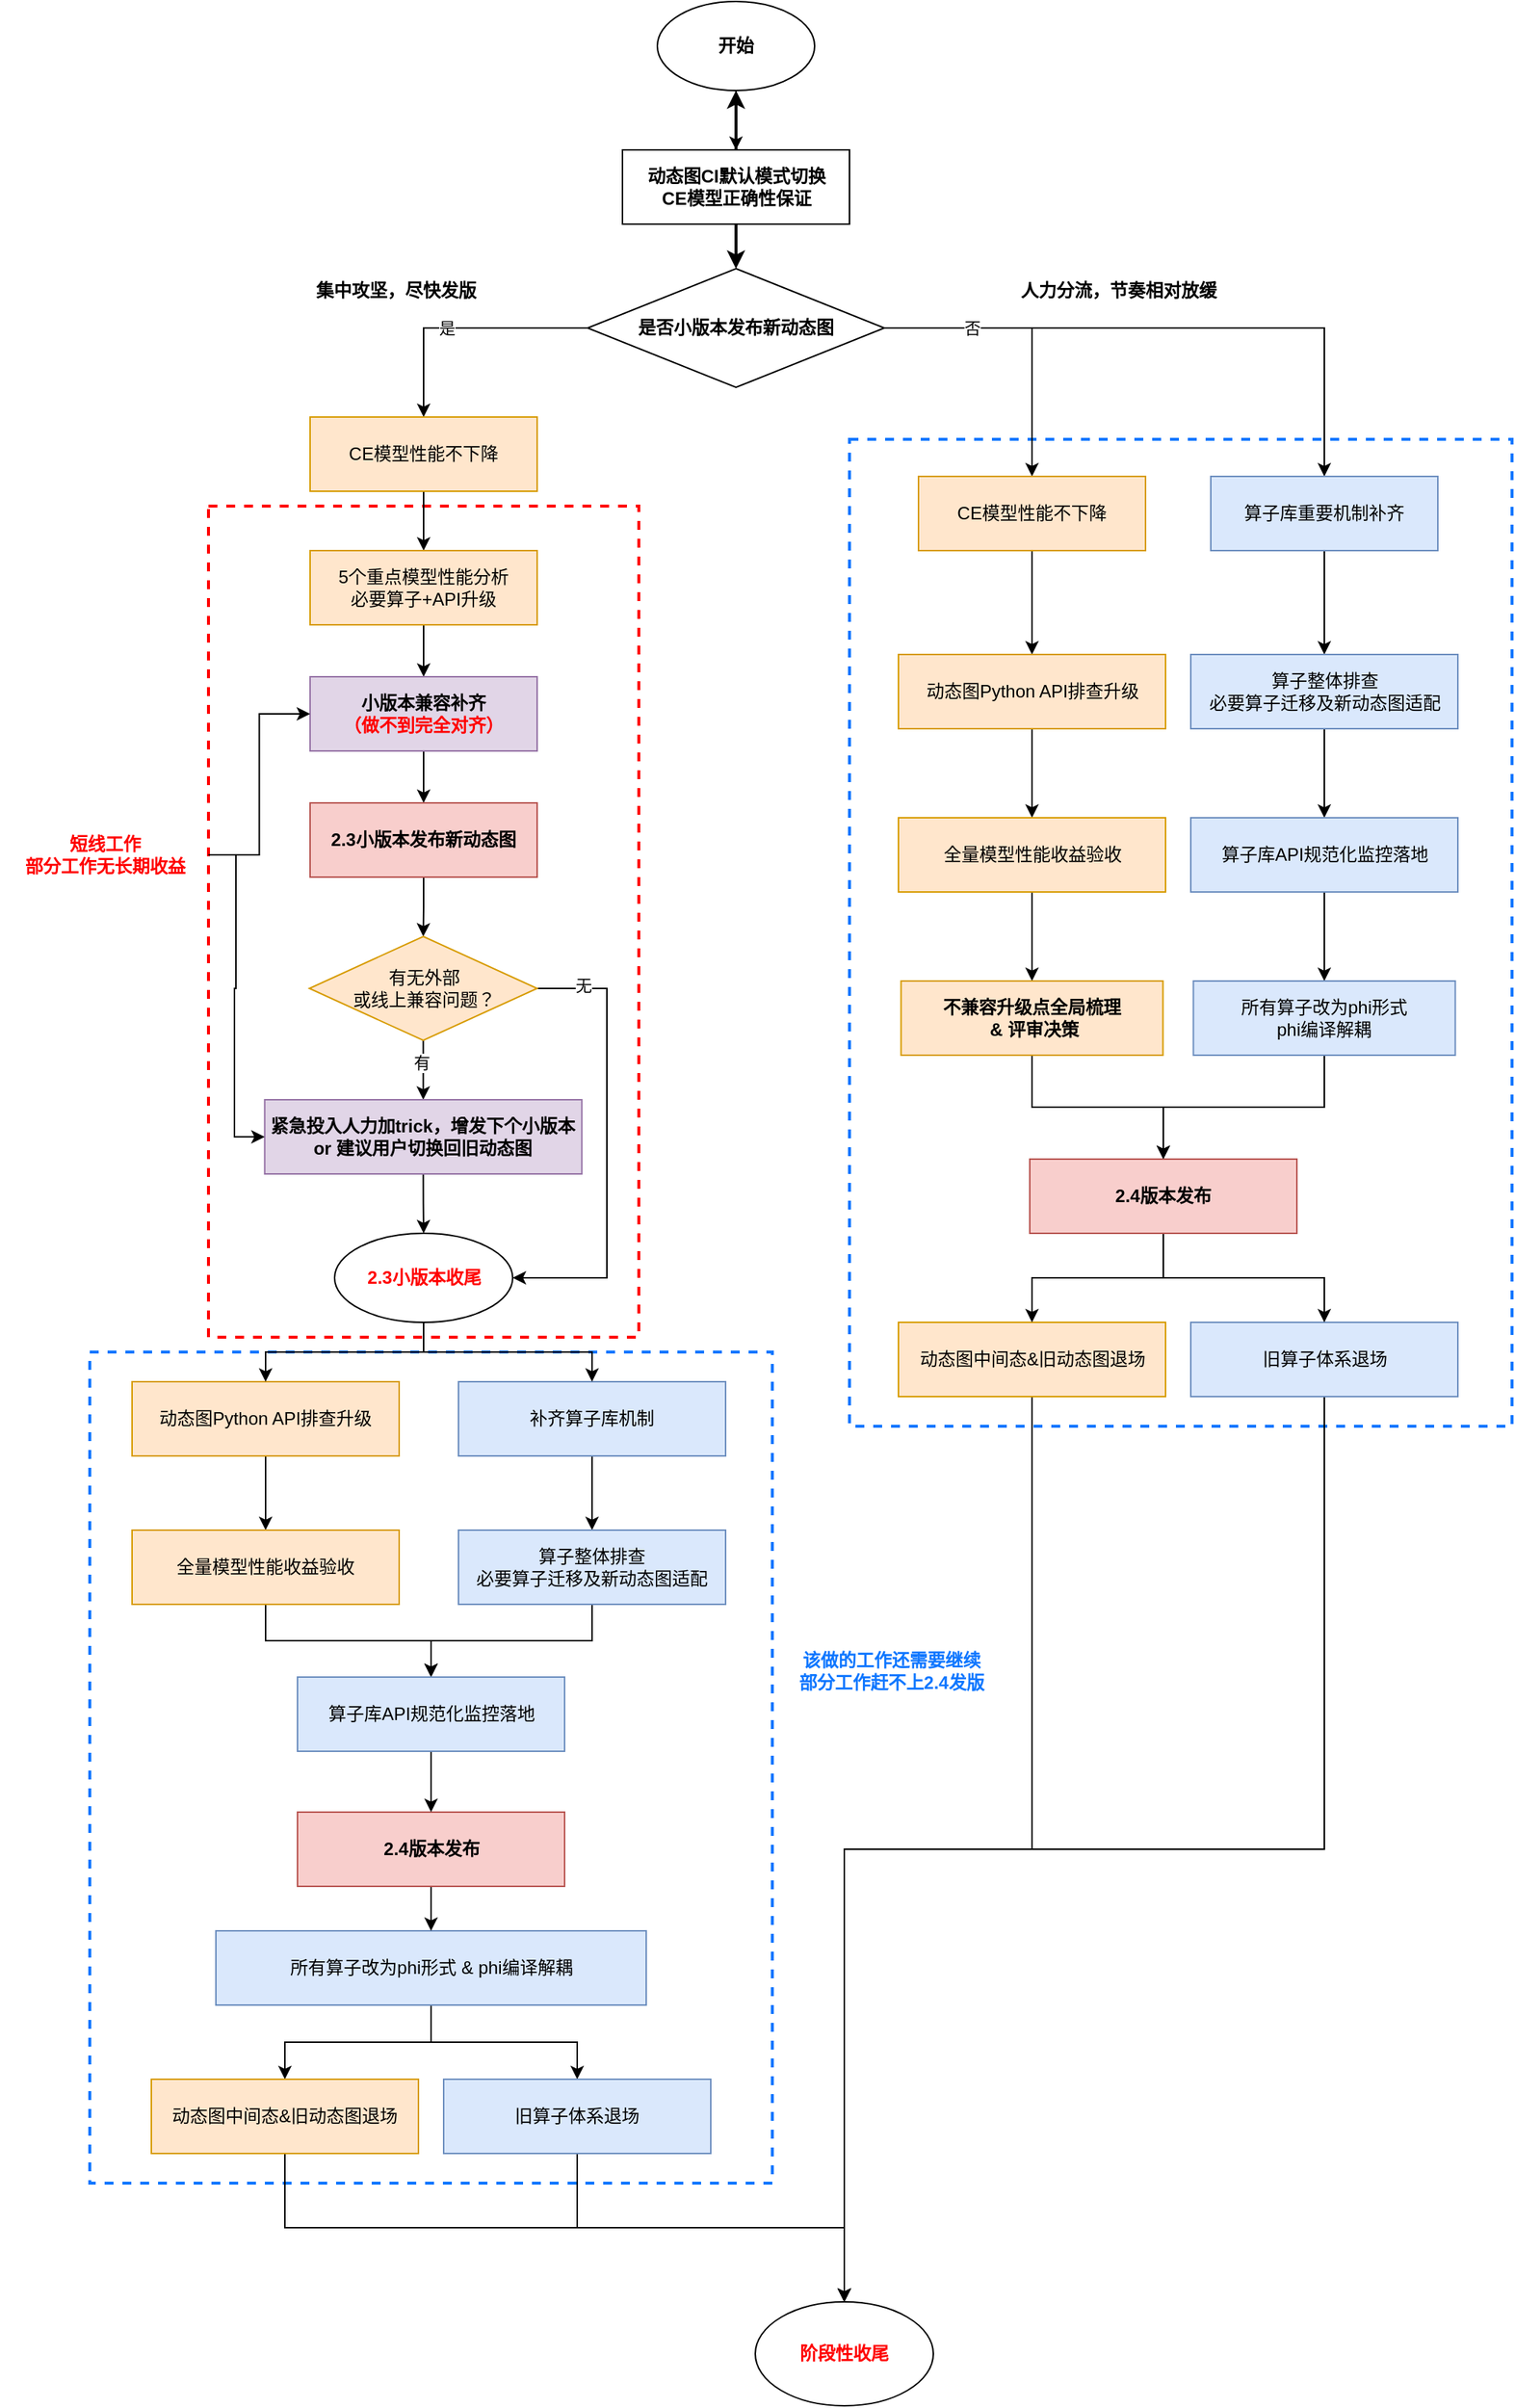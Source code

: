 <mxfile version="18.0.2" type="github">
  <diagram id="AkEbU5Lf4pVV4BZRs5vu" name="Page-1">
    <mxGraphModel dx="1940" dy="721" grid="1" gridSize="10" guides="1" tooltips="1" connect="1" arrows="1" fold="1" page="1" pageScale="1" pageWidth="827" pageHeight="1169" math="0" shadow="0">
      <root>
        <mxCell id="0" />
        <mxCell id="1" parent="0" />
        <mxCell id="nK6vygtbl7YxW8PINwqs-78" value="" style="rounded=0;whiteSpace=wrap;html=1;fontColor=#FF0000;fillColor=none;dashed=1;strokeColor=#0F77FF;strokeWidth=2;" vertex="1" parent="1">
          <mxGeometry x="-28.5" y="990" width="460" height="560" as="geometry" />
        </mxCell>
        <mxCell id="nK6vygtbl7YxW8PINwqs-79" value="" style="rounded=0;whiteSpace=wrap;html=1;fontColor=#FF0000;fillColor=none;dashed=1;strokeColor=#0F77FF;strokeWidth=2;" vertex="1" parent="1">
          <mxGeometry x="483.5" y="375" width="446.5" height="665" as="geometry" />
        </mxCell>
        <mxCell id="nK6vygtbl7YxW8PINwqs-41" value="" style="rounded=0;whiteSpace=wrap;html=1;fontColor=#FF0000;fillColor=none;dashed=1;strokeColor=#FF0000;strokeWidth=2;" vertex="1" parent="1">
          <mxGeometry x="51.5" y="420" width="290" height="560" as="geometry" />
        </mxCell>
        <mxCell id="nK6vygtbl7YxW8PINwqs-4" style="edgeStyle=orthogonalEdgeStyle;rounded=0;orthogonalLoop=1;jettySize=auto;html=1;exitX=0.5;exitY=1;exitDx=0;exitDy=0;entryX=0.5;entryY=0;entryDx=0;entryDy=0;" edge="1" parent="1" source="nK6vygtbl7YxW8PINwqs-1" target="nK6vygtbl7YxW8PINwqs-2">
          <mxGeometry relative="1" as="geometry" />
        </mxCell>
        <mxCell id="nK6vygtbl7YxW8PINwqs-1" value="开始" style="ellipse;whiteSpace=wrap;html=1;fontStyle=1" vertex="1" parent="1">
          <mxGeometry x="354" y="80" width="106" height="60" as="geometry" />
        </mxCell>
        <mxCell id="nK6vygtbl7YxW8PINwqs-5" style="edgeStyle=orthogonalEdgeStyle;rounded=0;orthogonalLoop=1;jettySize=auto;html=1;exitX=0.5;exitY=1;exitDx=0;exitDy=0;entryX=0.5;entryY=0;entryDx=0;entryDy=0;strokeWidth=2;" edge="1" parent="1" source="nK6vygtbl7YxW8PINwqs-2" target="nK6vygtbl7YxW8PINwqs-3">
          <mxGeometry relative="1" as="geometry" />
        </mxCell>
        <mxCell id="nK6vygtbl7YxW8PINwqs-82" value="" style="edgeStyle=orthogonalEdgeStyle;rounded=0;orthogonalLoop=1;jettySize=auto;html=1;fontColor=#CC99FF;strokeWidth=2;" edge="1" parent="1" source="nK6vygtbl7YxW8PINwqs-2" target="nK6vygtbl7YxW8PINwqs-1">
          <mxGeometry relative="1" as="geometry" />
        </mxCell>
        <mxCell id="nK6vygtbl7YxW8PINwqs-2" value="动态图CI默认模式切换&lt;br&gt;CE模型正确性保证" style="rounded=0;whiteSpace=wrap;html=1;fontStyle=1" vertex="1" parent="1">
          <mxGeometry x="330.5" y="180" width="153" height="50" as="geometry" />
        </mxCell>
        <mxCell id="nK6vygtbl7YxW8PINwqs-15" style="edgeStyle=orthogonalEdgeStyle;rounded=0;orthogonalLoop=1;jettySize=auto;html=1;exitX=0;exitY=0.5;exitDx=0;exitDy=0;fontColor=#FF0000;" edge="1" parent="1" source="nK6vygtbl7YxW8PINwqs-3" target="nK6vygtbl7YxW8PINwqs-8">
          <mxGeometry relative="1" as="geometry" />
        </mxCell>
        <mxCell id="nK6vygtbl7YxW8PINwqs-83" value="&lt;font color=&quot;#000000&quot;&gt;是&lt;/font&gt;" style="edgeLabel;html=1;align=center;verticalAlign=middle;resizable=0;points=[];fontColor=#CC99FF;" vertex="1" connectable="0" parent="nK6vygtbl7YxW8PINwqs-15">
          <mxGeometry x="0.117" relative="1" as="geometry">
            <mxPoint as="offset" />
          </mxGeometry>
        </mxCell>
        <mxCell id="nK6vygtbl7YxW8PINwqs-16" style="edgeStyle=orthogonalEdgeStyle;rounded=0;orthogonalLoop=1;jettySize=auto;html=1;exitX=1;exitY=0.5;exitDx=0;exitDy=0;fontColor=#FF0000;" edge="1" parent="1" source="nK6vygtbl7YxW8PINwqs-3" target="nK6vygtbl7YxW8PINwqs-6">
          <mxGeometry relative="1" as="geometry" />
        </mxCell>
        <mxCell id="nK6vygtbl7YxW8PINwqs-17" style="edgeStyle=orthogonalEdgeStyle;rounded=0;orthogonalLoop=1;jettySize=auto;html=1;exitX=1;exitY=0.5;exitDx=0;exitDy=0;fontColor=#FF0000;" edge="1" parent="1" source="nK6vygtbl7YxW8PINwqs-3" target="nK6vygtbl7YxW8PINwqs-7">
          <mxGeometry relative="1" as="geometry" />
        </mxCell>
        <mxCell id="nK6vygtbl7YxW8PINwqs-84" value="否" style="edgeLabel;html=1;align=center;verticalAlign=middle;resizable=0;points=[];fontColor=#000000;" vertex="1" connectable="0" parent="nK6vygtbl7YxW8PINwqs-17">
          <mxGeometry x="-0.703" relative="1" as="geometry">
            <mxPoint as="offset" />
          </mxGeometry>
        </mxCell>
        <mxCell id="nK6vygtbl7YxW8PINwqs-3" value="是否小版本发布新动态图" style="rhombus;whiteSpace=wrap;html=1;fontStyle=1" vertex="1" parent="1">
          <mxGeometry x="307" y="260" width="200" height="80" as="geometry" />
        </mxCell>
        <mxCell id="nK6vygtbl7YxW8PINwqs-61" style="edgeStyle=orthogonalEdgeStyle;rounded=0;orthogonalLoop=1;jettySize=auto;html=1;exitX=0.5;exitY=1;exitDx=0;exitDy=0;fontColor=#FF0000;" edge="1" parent="1" source="nK6vygtbl7YxW8PINwqs-6" target="nK6vygtbl7YxW8PINwqs-28">
          <mxGeometry relative="1" as="geometry" />
        </mxCell>
        <mxCell id="nK6vygtbl7YxW8PINwqs-6" value="CE模型性能不下降" style="rounded=0;whiteSpace=wrap;html=1;fillColor=#ffe6cc;strokeColor=#d79b00;" vertex="1" parent="1">
          <mxGeometry x="530" y="400" width="153" height="50" as="geometry" />
        </mxCell>
        <mxCell id="nK6vygtbl7YxW8PINwqs-62" style="edgeStyle=orthogonalEdgeStyle;rounded=0;orthogonalLoop=1;jettySize=auto;html=1;exitX=0.5;exitY=1;exitDx=0;exitDy=0;fontColor=#FF0000;" edge="1" parent="1" source="nK6vygtbl7YxW8PINwqs-7" target="nK6vygtbl7YxW8PINwqs-26">
          <mxGeometry relative="1" as="geometry" />
        </mxCell>
        <mxCell id="nK6vygtbl7YxW8PINwqs-7" value="算子库重要机制补齐" style="rounded=0;whiteSpace=wrap;html=1;fillColor=#dae8fc;strokeColor=#6c8ebf;" vertex="1" parent="1">
          <mxGeometry x="727" y="400" width="153" height="50" as="geometry" />
        </mxCell>
        <mxCell id="nK6vygtbl7YxW8PINwqs-18" style="edgeStyle=orthogonalEdgeStyle;rounded=0;orthogonalLoop=1;jettySize=auto;html=1;exitX=0.5;exitY=1;exitDx=0;exitDy=0;entryX=0.5;entryY=0;entryDx=0;entryDy=0;fontColor=#FF0000;" edge="1" parent="1" source="nK6vygtbl7YxW8PINwqs-8" target="nK6vygtbl7YxW8PINwqs-11">
          <mxGeometry relative="1" as="geometry" />
        </mxCell>
        <mxCell id="nK6vygtbl7YxW8PINwqs-8" value="CE模型性能不下降" style="rounded=0;whiteSpace=wrap;html=1;fillColor=#ffe6cc;strokeColor=#d79b00;" vertex="1" parent="1">
          <mxGeometry x="120" y="360" width="153" height="50" as="geometry" />
        </mxCell>
        <mxCell id="nK6vygtbl7YxW8PINwqs-19" style="edgeStyle=orthogonalEdgeStyle;rounded=0;orthogonalLoop=1;jettySize=auto;html=1;exitX=0.5;exitY=1;exitDx=0;exitDy=0;fontColor=#FF0000;" edge="1" parent="1" source="nK6vygtbl7YxW8PINwqs-11" target="nK6vygtbl7YxW8PINwqs-12">
          <mxGeometry relative="1" as="geometry" />
        </mxCell>
        <mxCell id="nK6vygtbl7YxW8PINwqs-11" value="5个重点模型性能分析&lt;br&gt;必要算子+API升级" style="rounded=0;whiteSpace=wrap;html=1;fillColor=#ffe6cc;strokeColor=#d79b00;" vertex="1" parent="1">
          <mxGeometry x="120" y="450" width="153" height="50" as="geometry" />
        </mxCell>
        <mxCell id="nK6vygtbl7YxW8PINwqs-20" style="edgeStyle=orthogonalEdgeStyle;rounded=0;orthogonalLoop=1;jettySize=auto;html=1;exitX=0.5;exitY=1;exitDx=0;exitDy=0;entryX=0.5;entryY=0;entryDx=0;entryDy=0;fontColor=#FF0000;" edge="1" parent="1" source="nK6vygtbl7YxW8PINwqs-12" target="nK6vygtbl7YxW8PINwqs-13">
          <mxGeometry relative="1" as="geometry" />
        </mxCell>
        <mxCell id="nK6vygtbl7YxW8PINwqs-12" value="小版本兼容补齐&lt;br&gt;&lt;font color=&quot;#ff0000&quot;&gt;（做不到完全对齐）&lt;/font&gt;" style="rounded=0;whiteSpace=wrap;html=1;fillColor=#e1d5e7;strokeColor=#9673a6;fontStyle=1" vertex="1" parent="1">
          <mxGeometry x="120" y="535" width="153" height="50" as="geometry" />
        </mxCell>
        <mxCell id="nK6vygtbl7YxW8PINwqs-21" style="edgeStyle=orthogonalEdgeStyle;rounded=0;orthogonalLoop=1;jettySize=auto;html=1;exitX=0.5;exitY=1;exitDx=0;exitDy=0;entryX=0.5;entryY=0;entryDx=0;entryDy=0;fontColor=#FF0000;" edge="1" parent="1" source="nK6vygtbl7YxW8PINwqs-13" target="nK6vygtbl7YxW8PINwqs-14">
          <mxGeometry relative="1" as="geometry" />
        </mxCell>
        <mxCell id="nK6vygtbl7YxW8PINwqs-13" value="2.3小版本发布新动态图" style="rounded=0;whiteSpace=wrap;html=1;fillColor=#f8cecc;strokeColor=#b85450;fontStyle=1" vertex="1" parent="1">
          <mxGeometry x="120" y="620" width="153" height="50" as="geometry" />
        </mxCell>
        <mxCell id="nK6vygtbl7YxW8PINwqs-23" style="edgeStyle=orthogonalEdgeStyle;rounded=0;orthogonalLoop=1;jettySize=auto;html=1;exitX=0.5;exitY=1;exitDx=0;exitDy=0;entryX=0.5;entryY=0;entryDx=0;entryDy=0;fontColor=#FF0000;" edge="1" parent="1" source="nK6vygtbl7YxW8PINwqs-14" target="nK6vygtbl7YxW8PINwqs-22">
          <mxGeometry relative="1" as="geometry" />
        </mxCell>
        <mxCell id="nK6vygtbl7YxW8PINwqs-88" value="有" style="edgeLabel;html=1;align=center;verticalAlign=middle;resizable=0;points=[];fontColor=#000000;" vertex="1" connectable="0" parent="nK6vygtbl7YxW8PINwqs-23">
          <mxGeometry x="-0.256" y="-2" relative="1" as="geometry">
            <mxPoint as="offset" />
          </mxGeometry>
        </mxCell>
        <mxCell id="nK6vygtbl7YxW8PINwqs-87" style="edgeStyle=orthogonalEdgeStyle;rounded=0;orthogonalLoop=1;jettySize=auto;html=1;exitX=1;exitY=0.5;exitDx=0;exitDy=0;entryX=1;entryY=0.5;entryDx=0;entryDy=0;fontColor=#000000;strokeWidth=1;" edge="1" parent="1" source="nK6vygtbl7YxW8PINwqs-14" target="nK6vygtbl7YxW8PINwqs-47">
          <mxGeometry relative="1" as="geometry">
            <Array as="points">
              <mxPoint x="320" y="745" />
              <mxPoint x="320" y="940" />
            </Array>
          </mxGeometry>
        </mxCell>
        <mxCell id="nK6vygtbl7YxW8PINwqs-89" value="无" style="edgeLabel;html=1;align=center;verticalAlign=middle;resizable=0;points=[];fontColor=#000000;" vertex="1" connectable="0" parent="nK6vygtbl7YxW8PINwqs-87">
          <mxGeometry x="-0.8" y="2" relative="1" as="geometry">
            <mxPoint as="offset" />
          </mxGeometry>
        </mxCell>
        <mxCell id="nK6vygtbl7YxW8PINwqs-14" value="有无外部&lt;br&gt;或线上兼容问题？" style="rhombus;whiteSpace=wrap;html=1;fillColor=#ffe6cc;strokeColor=#d79b00;" vertex="1" parent="1">
          <mxGeometry x="119.5" y="710" width="153.5" height="70" as="geometry" />
        </mxCell>
        <mxCell id="nK6vygtbl7YxW8PINwqs-48" style="edgeStyle=orthogonalEdgeStyle;rounded=0;orthogonalLoop=1;jettySize=auto;html=1;exitX=0.5;exitY=1;exitDx=0;exitDy=0;entryX=0.5;entryY=0;entryDx=0;entryDy=0;fontColor=#FF0000;" edge="1" parent="1" source="nK6vygtbl7YxW8PINwqs-22" target="nK6vygtbl7YxW8PINwqs-47">
          <mxGeometry relative="1" as="geometry" />
        </mxCell>
        <mxCell id="nK6vygtbl7YxW8PINwqs-22" value="紧急投入人力加trick，增发下个小版本&lt;br&gt;or 建议用户切换回旧动态图" style="rounded=0;whiteSpace=wrap;html=1;fillColor=#e1d5e7;strokeColor=#9673a6;fontStyle=1" vertex="1" parent="1">
          <mxGeometry x="89.38" y="820" width="213.75" height="50" as="geometry" />
        </mxCell>
        <mxCell id="nK6vygtbl7YxW8PINwqs-45" style="edgeStyle=orthogonalEdgeStyle;rounded=0;orthogonalLoop=1;jettySize=auto;html=1;exitX=0.5;exitY=1;exitDx=0;exitDy=0;fontColor=#FF0000;" edge="1" parent="1" source="nK6vygtbl7YxW8PINwqs-24" target="nK6vygtbl7YxW8PINwqs-25">
          <mxGeometry relative="1" as="geometry" />
        </mxCell>
        <mxCell id="nK6vygtbl7YxW8PINwqs-24" value="补齐算子库机制" style="rounded=0;whiteSpace=wrap;html=1;fillColor=#dae8fc;strokeColor=#6c8ebf;" vertex="1" parent="1">
          <mxGeometry x="220" y="1010" width="180" height="50" as="geometry" />
        </mxCell>
        <mxCell id="nK6vygtbl7YxW8PINwqs-51" style="edgeStyle=orthogonalEdgeStyle;rounded=0;orthogonalLoop=1;jettySize=auto;html=1;exitX=0.5;exitY=1;exitDx=0;exitDy=0;entryX=0.5;entryY=0;entryDx=0;entryDy=0;fontColor=#FF0000;" edge="1" parent="1" source="nK6vygtbl7YxW8PINwqs-25" target="nK6vygtbl7YxW8PINwqs-40">
          <mxGeometry relative="1" as="geometry" />
        </mxCell>
        <mxCell id="nK6vygtbl7YxW8PINwqs-25" value="算子整体排查&lt;br&gt;必要算子迁移及新动态图适配" style="rounded=0;whiteSpace=wrap;html=1;fillColor=#dae8fc;strokeColor=#6c8ebf;" vertex="1" parent="1">
          <mxGeometry x="220" y="1110" width="180" height="50" as="geometry" />
        </mxCell>
        <mxCell id="nK6vygtbl7YxW8PINwqs-64" style="edgeStyle=orthogonalEdgeStyle;rounded=0;orthogonalLoop=1;jettySize=auto;html=1;exitX=0.5;exitY=1;exitDx=0;exitDy=0;entryX=0.5;entryY=0;entryDx=0;entryDy=0;fontColor=#FF0000;" edge="1" parent="1" source="nK6vygtbl7YxW8PINwqs-26" target="nK6vygtbl7YxW8PINwqs-29">
          <mxGeometry relative="1" as="geometry" />
        </mxCell>
        <mxCell id="nK6vygtbl7YxW8PINwqs-26" value="算子整体排查&lt;br&gt;必要算子迁移及新动态图适配" style="rounded=0;whiteSpace=wrap;html=1;fillColor=#dae8fc;strokeColor=#6c8ebf;" vertex="1" parent="1">
          <mxGeometry x="713.5" y="520" width="180" height="50" as="geometry" />
        </mxCell>
        <mxCell id="nK6vygtbl7YxW8PINwqs-44" style="edgeStyle=orthogonalEdgeStyle;rounded=0;orthogonalLoop=1;jettySize=auto;html=1;exitX=0.5;exitY=1;exitDx=0;exitDy=0;entryX=0.5;entryY=0;entryDx=0;entryDy=0;fontColor=#FF0000;" edge="1" parent="1" source="nK6vygtbl7YxW8PINwqs-27" target="nK6vygtbl7YxW8PINwqs-31">
          <mxGeometry relative="1" as="geometry" />
        </mxCell>
        <mxCell id="nK6vygtbl7YxW8PINwqs-27" value="动态图Python API排查升级" style="rounded=0;whiteSpace=wrap;html=1;fillColor=#ffe6cc;strokeColor=#d79b00;" vertex="1" parent="1">
          <mxGeometry y="1010" width="180" height="50" as="geometry" />
        </mxCell>
        <mxCell id="nK6vygtbl7YxW8PINwqs-63" style="edgeStyle=orthogonalEdgeStyle;rounded=0;orthogonalLoop=1;jettySize=auto;html=1;exitX=0.5;exitY=1;exitDx=0;exitDy=0;fontColor=#FF0000;" edge="1" parent="1" source="nK6vygtbl7YxW8PINwqs-28" target="nK6vygtbl7YxW8PINwqs-30">
          <mxGeometry relative="1" as="geometry" />
        </mxCell>
        <mxCell id="nK6vygtbl7YxW8PINwqs-28" value="动态图Python API排查升级" style="rounded=0;whiteSpace=wrap;html=1;fillColor=#ffe6cc;strokeColor=#d79b00;" vertex="1" parent="1">
          <mxGeometry x="516.5" y="520" width="180" height="50" as="geometry" />
        </mxCell>
        <mxCell id="nK6vygtbl7YxW8PINwqs-76" style="edgeStyle=orthogonalEdgeStyle;rounded=0;orthogonalLoop=1;jettySize=auto;html=1;exitX=0.5;exitY=1;exitDx=0;exitDy=0;entryX=0.5;entryY=0;entryDx=0;entryDy=0;fontColor=#FF0000;" edge="1" parent="1" source="nK6vygtbl7YxW8PINwqs-29" target="nK6vygtbl7YxW8PINwqs-32">
          <mxGeometry relative="1" as="geometry" />
        </mxCell>
        <mxCell id="nK6vygtbl7YxW8PINwqs-29" value="算子库API规范化监控落地" style="rounded=0;whiteSpace=wrap;html=1;fillColor=#dae8fc;strokeColor=#6c8ebf;" vertex="1" parent="1">
          <mxGeometry x="713.5" y="630" width="180" height="50" as="geometry" />
        </mxCell>
        <mxCell id="nK6vygtbl7YxW8PINwqs-75" style="edgeStyle=orthogonalEdgeStyle;rounded=0;orthogonalLoop=1;jettySize=auto;html=1;exitX=0.5;exitY=1;exitDx=0;exitDy=0;entryX=0.5;entryY=0;entryDx=0;entryDy=0;fontColor=#FF0000;" edge="1" parent="1" source="nK6vygtbl7YxW8PINwqs-30" target="nK6vygtbl7YxW8PINwqs-74">
          <mxGeometry relative="1" as="geometry" />
        </mxCell>
        <mxCell id="nK6vygtbl7YxW8PINwqs-30" value="全量模型性能收益验收" style="rounded=0;whiteSpace=wrap;html=1;fillColor=#ffe6cc;strokeColor=#d79b00;" vertex="1" parent="1">
          <mxGeometry x="516.5" y="630" width="180" height="50" as="geometry" />
        </mxCell>
        <mxCell id="nK6vygtbl7YxW8PINwqs-56" style="edgeStyle=orthogonalEdgeStyle;rounded=0;orthogonalLoop=1;jettySize=auto;html=1;exitX=0.5;exitY=1;exitDx=0;exitDy=0;entryX=0.5;entryY=0;entryDx=0;entryDy=0;fontColor=#FF0000;" edge="1" parent="1" source="nK6vygtbl7YxW8PINwqs-31" target="nK6vygtbl7YxW8PINwqs-40">
          <mxGeometry relative="1" as="geometry" />
        </mxCell>
        <mxCell id="nK6vygtbl7YxW8PINwqs-31" value="全量模型性能收益验收" style="rounded=0;whiteSpace=wrap;html=1;fillColor=#ffe6cc;strokeColor=#d79b00;" vertex="1" parent="1">
          <mxGeometry y="1110" width="180" height="50" as="geometry" />
        </mxCell>
        <mxCell id="nK6vygtbl7YxW8PINwqs-67" style="edgeStyle=orthogonalEdgeStyle;rounded=0;orthogonalLoop=1;jettySize=auto;html=1;exitX=0.5;exitY=1;exitDx=0;exitDy=0;fontColor=#FF0000;" edge="1" parent="1" source="nK6vygtbl7YxW8PINwqs-32" target="nK6vygtbl7YxW8PINwqs-35">
          <mxGeometry relative="1" as="geometry" />
        </mxCell>
        <mxCell id="nK6vygtbl7YxW8PINwqs-32" value="所有算子改为phi形式&lt;br&gt;phi编译解耦" style="rounded=0;whiteSpace=wrap;html=1;fillColor=#dae8fc;strokeColor=#6c8ebf;" vertex="1" parent="1">
          <mxGeometry x="715.25" y="740" width="176.5" height="50" as="geometry" />
        </mxCell>
        <mxCell id="nK6vygtbl7YxW8PINwqs-70" style="edgeStyle=orthogonalEdgeStyle;rounded=0;orthogonalLoop=1;jettySize=auto;html=1;exitX=0.5;exitY=1;exitDx=0;exitDy=0;entryX=0.5;entryY=0;entryDx=0;entryDy=0;fontColor=#FF0000;" edge="1" parent="1" source="nK6vygtbl7YxW8PINwqs-33" target="nK6vygtbl7YxW8PINwqs-57">
          <mxGeometry relative="1" as="geometry" />
        </mxCell>
        <mxCell id="nK6vygtbl7YxW8PINwqs-33" value="动态图中间态&amp;amp;旧动态图退场" style="rounded=0;whiteSpace=wrap;html=1;fillColor=#ffe6cc;strokeColor=#d79b00;" vertex="1" parent="1">
          <mxGeometry x="516.5" y="970" width="180" height="50" as="geometry" />
        </mxCell>
        <mxCell id="nK6vygtbl7YxW8PINwqs-71" style="edgeStyle=orthogonalEdgeStyle;rounded=0;orthogonalLoop=1;jettySize=auto;html=1;exitX=0.5;exitY=1;exitDx=0;exitDy=0;fontColor=#FF0000;entryX=0.5;entryY=0;entryDx=0;entryDy=0;" edge="1" parent="1" source="nK6vygtbl7YxW8PINwqs-34" target="nK6vygtbl7YxW8PINwqs-57">
          <mxGeometry relative="1" as="geometry">
            <mxPoint x="520" y="1630" as="targetPoint" />
          </mxGeometry>
        </mxCell>
        <mxCell id="nK6vygtbl7YxW8PINwqs-34" value="旧算子体系退场" style="rounded=0;whiteSpace=wrap;html=1;fillColor=#dae8fc;strokeColor=#6c8ebf;" vertex="1" parent="1">
          <mxGeometry x="713.5" y="970" width="180" height="50" as="geometry" />
        </mxCell>
        <mxCell id="nK6vygtbl7YxW8PINwqs-68" style="edgeStyle=orthogonalEdgeStyle;rounded=0;orthogonalLoop=1;jettySize=auto;html=1;exitX=0.5;exitY=1;exitDx=0;exitDy=0;fontColor=#FF0000;" edge="1" parent="1" source="nK6vygtbl7YxW8PINwqs-35" target="nK6vygtbl7YxW8PINwqs-33">
          <mxGeometry relative="1" as="geometry" />
        </mxCell>
        <mxCell id="nK6vygtbl7YxW8PINwqs-69" style="edgeStyle=orthogonalEdgeStyle;rounded=0;orthogonalLoop=1;jettySize=auto;html=1;exitX=0.5;exitY=1;exitDx=0;exitDy=0;fontColor=#FF0000;" edge="1" parent="1" source="nK6vygtbl7YxW8PINwqs-35" target="nK6vygtbl7YxW8PINwqs-34">
          <mxGeometry relative="1" as="geometry" />
        </mxCell>
        <mxCell id="nK6vygtbl7YxW8PINwqs-35" value="2.4版本发布" style="rounded=0;whiteSpace=wrap;html=1;fillColor=#f8cecc;strokeColor=#b85450;fontStyle=1" vertex="1" parent="1">
          <mxGeometry x="605" y="860" width="180" height="50" as="geometry" />
        </mxCell>
        <mxCell id="nK6vygtbl7YxW8PINwqs-54" style="edgeStyle=orthogonalEdgeStyle;rounded=0;orthogonalLoop=1;jettySize=auto;html=1;exitX=0.5;exitY=1;exitDx=0;exitDy=0;fontColor=#FF0000;" edge="1" parent="1" source="nK6vygtbl7YxW8PINwqs-36" target="nK6vygtbl7YxW8PINwqs-37">
          <mxGeometry relative="1" as="geometry" />
        </mxCell>
        <mxCell id="nK6vygtbl7YxW8PINwqs-55" style="edgeStyle=orthogonalEdgeStyle;rounded=0;orthogonalLoop=1;jettySize=auto;html=1;exitX=0.5;exitY=1;exitDx=0;exitDy=0;fontColor=#FF0000;" edge="1" parent="1" source="nK6vygtbl7YxW8PINwqs-36" target="nK6vygtbl7YxW8PINwqs-38">
          <mxGeometry relative="1" as="geometry" />
        </mxCell>
        <mxCell id="nK6vygtbl7YxW8PINwqs-36" value="所有算子改为phi形式 &amp;amp; phi编译解耦" style="rounded=0;whiteSpace=wrap;html=1;fillColor=#dae8fc;strokeColor=#6c8ebf;" vertex="1" parent="1">
          <mxGeometry x="56.5" y="1380" width="290" height="50" as="geometry" />
        </mxCell>
        <mxCell id="nK6vygtbl7YxW8PINwqs-72" style="edgeStyle=orthogonalEdgeStyle;rounded=0;orthogonalLoop=1;jettySize=auto;html=1;exitX=0.5;exitY=1;exitDx=0;exitDy=0;fontColor=#FF0000;" edge="1" parent="1" source="nK6vygtbl7YxW8PINwqs-37" target="nK6vygtbl7YxW8PINwqs-57">
          <mxGeometry relative="1" as="geometry" />
        </mxCell>
        <mxCell id="nK6vygtbl7YxW8PINwqs-37" value="动态图中间态&amp;amp;旧动态图退场" style="rounded=0;whiteSpace=wrap;html=1;fillColor=#ffe6cc;strokeColor=#d79b00;" vertex="1" parent="1">
          <mxGeometry x="13" y="1480" width="180" height="50" as="geometry" />
        </mxCell>
        <mxCell id="nK6vygtbl7YxW8PINwqs-73" style="edgeStyle=orthogonalEdgeStyle;rounded=0;orthogonalLoop=1;jettySize=auto;html=1;exitX=0.5;exitY=1;exitDx=0;exitDy=0;entryX=0.5;entryY=0;entryDx=0;entryDy=0;fontColor=#FF0000;" edge="1" parent="1" source="nK6vygtbl7YxW8PINwqs-38" target="nK6vygtbl7YxW8PINwqs-57">
          <mxGeometry relative="1" as="geometry" />
        </mxCell>
        <mxCell id="nK6vygtbl7YxW8PINwqs-38" value="旧算子体系退场" style="rounded=0;whiteSpace=wrap;html=1;fillColor=#dae8fc;strokeColor=#6c8ebf;" vertex="1" parent="1">
          <mxGeometry x="210" y="1480" width="180" height="50" as="geometry" />
        </mxCell>
        <mxCell id="nK6vygtbl7YxW8PINwqs-53" style="edgeStyle=orthogonalEdgeStyle;rounded=0;orthogonalLoop=1;jettySize=auto;html=1;exitX=0.5;exitY=1;exitDx=0;exitDy=0;fontColor=#FF0000;" edge="1" parent="1" source="nK6vygtbl7YxW8PINwqs-39" target="nK6vygtbl7YxW8PINwqs-36">
          <mxGeometry relative="1" as="geometry" />
        </mxCell>
        <mxCell id="nK6vygtbl7YxW8PINwqs-39" value="2.4版本发布" style="rounded=0;whiteSpace=wrap;html=1;fontStyle=1;fillColor=#f8cecc;strokeColor=#b85450;" vertex="1" parent="1">
          <mxGeometry x="111.5" y="1300" width="180" height="50" as="geometry" />
        </mxCell>
        <mxCell id="nK6vygtbl7YxW8PINwqs-52" style="edgeStyle=orthogonalEdgeStyle;rounded=0;orthogonalLoop=1;jettySize=auto;html=1;exitX=0.5;exitY=1;exitDx=0;exitDy=0;entryX=0.5;entryY=0;entryDx=0;entryDy=0;fontColor=#FF0000;" edge="1" parent="1" source="nK6vygtbl7YxW8PINwqs-40" target="nK6vygtbl7YxW8PINwqs-39">
          <mxGeometry relative="1" as="geometry" />
        </mxCell>
        <mxCell id="nK6vygtbl7YxW8PINwqs-40" value="算子库API规范化监控落地" style="rounded=0;whiteSpace=wrap;html=1;fillColor=#dae8fc;strokeColor=#6c8ebf;" vertex="1" parent="1">
          <mxGeometry x="111.5" y="1209" width="180" height="50" as="geometry" />
        </mxCell>
        <mxCell id="nK6vygtbl7YxW8PINwqs-49" style="edgeStyle=orthogonalEdgeStyle;rounded=0;orthogonalLoop=1;jettySize=auto;html=1;exitX=0.5;exitY=1;exitDx=0;exitDy=0;fontColor=#FF0000;" edge="1" parent="1" source="nK6vygtbl7YxW8PINwqs-47" target="nK6vygtbl7YxW8PINwqs-27">
          <mxGeometry relative="1" as="geometry" />
        </mxCell>
        <mxCell id="nK6vygtbl7YxW8PINwqs-50" style="edgeStyle=orthogonalEdgeStyle;rounded=0;orthogonalLoop=1;jettySize=auto;html=1;exitX=0.5;exitY=1;exitDx=0;exitDy=0;fontColor=#FF0000;" edge="1" parent="1" source="nK6vygtbl7YxW8PINwqs-47" target="nK6vygtbl7YxW8PINwqs-24">
          <mxGeometry relative="1" as="geometry" />
        </mxCell>
        <mxCell id="nK6vygtbl7YxW8PINwqs-47" value="2.3小版本收尾" style="ellipse;whiteSpace=wrap;html=1;fontColor=#FF0000;fillColor=none;fontStyle=1" vertex="1" parent="1">
          <mxGeometry x="136.5" y="910" width="120" height="60" as="geometry" />
        </mxCell>
        <mxCell id="nK6vygtbl7YxW8PINwqs-57" value="阶段性收尾" style="ellipse;whiteSpace=wrap;html=1;fontColor=#FF0000;fillColor=none;fontStyle=1" vertex="1" parent="1">
          <mxGeometry x="420" y="1630" width="120" height="70" as="geometry" />
        </mxCell>
        <mxCell id="nK6vygtbl7YxW8PINwqs-59" style="edgeStyle=orthogonalEdgeStyle;rounded=0;orthogonalLoop=1;jettySize=auto;html=1;entryX=0;entryY=0.5;entryDx=0;entryDy=0;fontColor=#FF0000;" edge="1" parent="1" source="nK6vygtbl7YxW8PINwqs-58" target="nK6vygtbl7YxW8PINwqs-12">
          <mxGeometry relative="1" as="geometry" />
        </mxCell>
        <mxCell id="nK6vygtbl7YxW8PINwqs-60" style="edgeStyle=orthogonalEdgeStyle;rounded=0;orthogonalLoop=1;jettySize=auto;html=1;entryX=0;entryY=0.5;entryDx=0;entryDy=0;fontColor=#FF0000;" edge="1" parent="1" source="nK6vygtbl7YxW8PINwqs-58" target="nK6vygtbl7YxW8PINwqs-22">
          <mxGeometry relative="1" as="geometry">
            <Array as="points">
              <mxPoint x="70" y="655" />
              <mxPoint x="70" y="745" />
              <mxPoint x="69" y="745" />
              <mxPoint x="69" y="845" />
            </Array>
          </mxGeometry>
        </mxCell>
        <mxCell id="nK6vygtbl7YxW8PINwqs-58" value="短线工作&lt;br&gt;部分工作无长期收益" style="text;html=1;strokeColor=none;fillColor=none;align=center;verticalAlign=middle;whiteSpace=wrap;rounded=0;dashed=1;fontColor=#FF0000;fontStyle=1" vertex="1" parent="1">
          <mxGeometry x="-88.5" y="640" width="140" height="30" as="geometry" />
        </mxCell>
        <mxCell id="nK6vygtbl7YxW8PINwqs-77" style="edgeStyle=orthogonalEdgeStyle;rounded=0;orthogonalLoop=1;jettySize=auto;html=1;exitX=0.5;exitY=1;exitDx=0;exitDy=0;entryX=0.5;entryY=0;entryDx=0;entryDy=0;fontColor=#FF0000;" edge="1" parent="1" source="nK6vygtbl7YxW8PINwqs-74" target="nK6vygtbl7YxW8PINwqs-35">
          <mxGeometry relative="1" as="geometry" />
        </mxCell>
        <mxCell id="nK6vygtbl7YxW8PINwqs-74" value="不兼容升级点全局梳理&lt;br&gt;&amp;nbsp;&amp;amp; 评审决策" style="rounded=0;whiteSpace=wrap;html=1;fillColor=#ffe6cc;strokeColor=#d79b00;fontStyle=1" vertex="1" parent="1">
          <mxGeometry x="518.25" y="740" width="176.5" height="50" as="geometry" />
        </mxCell>
        <mxCell id="nK6vygtbl7YxW8PINwqs-80" value="该做的工作还需要继续&lt;br&gt;部分工作赶不上2.4发版" style="text;html=1;strokeColor=none;fillColor=none;align=center;verticalAlign=middle;whiteSpace=wrap;rounded=0;dashed=1;fontColor=#0F77FF;fontStyle=1" vertex="1" parent="1">
          <mxGeometry x="431.5" y="1190" width="160" height="30" as="geometry" />
        </mxCell>
        <mxCell id="nK6vygtbl7YxW8PINwqs-85" value="人力分流，节奏相对放缓" style="text;html=1;strokeColor=none;fillColor=none;align=center;verticalAlign=middle;whiteSpace=wrap;rounded=0;dashed=1;fontColor=#000000;fontStyle=1" vertex="1" parent="1">
          <mxGeometry x="570" y="260" width="190" height="30" as="geometry" />
        </mxCell>
        <mxCell id="nK6vygtbl7YxW8PINwqs-86" value="集中攻坚，尽快发版" style="text;html=1;strokeColor=none;fillColor=none;align=center;verticalAlign=middle;whiteSpace=wrap;rounded=0;dashed=1;fontColor=#000000;fontStyle=1" vertex="1" parent="1">
          <mxGeometry x="83" y="260" width="190" height="30" as="geometry" />
        </mxCell>
      </root>
    </mxGraphModel>
  </diagram>
</mxfile>
